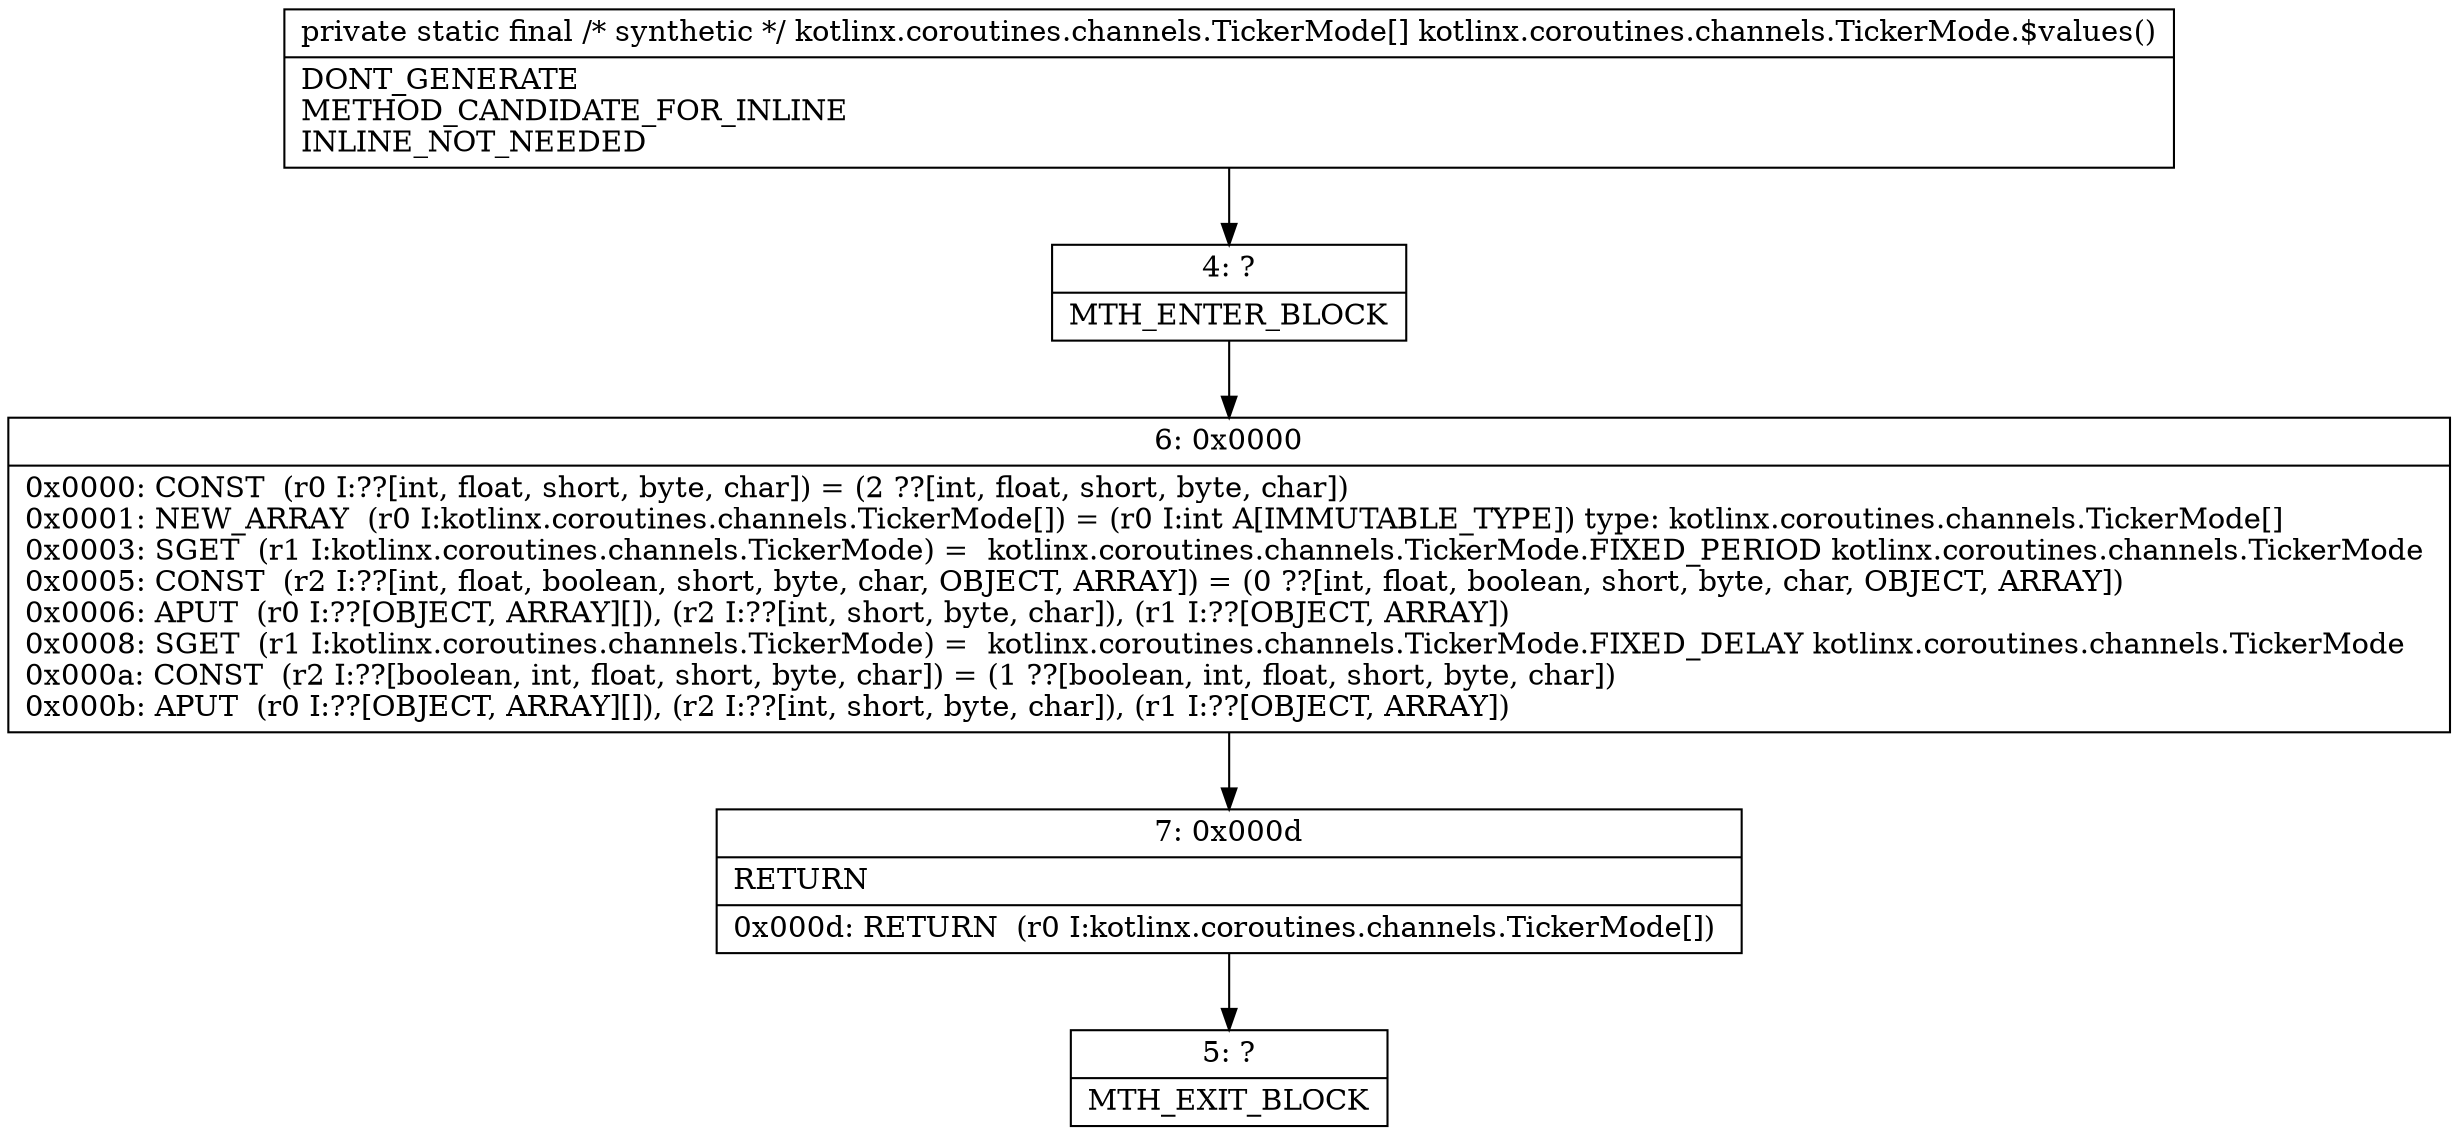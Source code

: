 digraph "CFG forkotlinx.coroutines.channels.TickerMode.$values()[Lkotlinx\/coroutines\/channels\/TickerMode;" {
Node_4 [shape=record,label="{4\:\ ?|MTH_ENTER_BLOCK\l}"];
Node_6 [shape=record,label="{6\:\ 0x0000|0x0000: CONST  (r0 I:??[int, float, short, byte, char]) = (2 ??[int, float, short, byte, char]) \l0x0001: NEW_ARRAY  (r0 I:kotlinx.coroutines.channels.TickerMode[]) = (r0 I:int A[IMMUTABLE_TYPE]) type: kotlinx.coroutines.channels.TickerMode[] \l0x0003: SGET  (r1 I:kotlinx.coroutines.channels.TickerMode) =  kotlinx.coroutines.channels.TickerMode.FIXED_PERIOD kotlinx.coroutines.channels.TickerMode \l0x0005: CONST  (r2 I:??[int, float, boolean, short, byte, char, OBJECT, ARRAY]) = (0 ??[int, float, boolean, short, byte, char, OBJECT, ARRAY]) \l0x0006: APUT  (r0 I:??[OBJECT, ARRAY][]), (r2 I:??[int, short, byte, char]), (r1 I:??[OBJECT, ARRAY]) \l0x0008: SGET  (r1 I:kotlinx.coroutines.channels.TickerMode) =  kotlinx.coroutines.channels.TickerMode.FIXED_DELAY kotlinx.coroutines.channels.TickerMode \l0x000a: CONST  (r2 I:??[boolean, int, float, short, byte, char]) = (1 ??[boolean, int, float, short, byte, char]) \l0x000b: APUT  (r0 I:??[OBJECT, ARRAY][]), (r2 I:??[int, short, byte, char]), (r1 I:??[OBJECT, ARRAY]) \l}"];
Node_7 [shape=record,label="{7\:\ 0x000d|RETURN\l|0x000d: RETURN  (r0 I:kotlinx.coroutines.channels.TickerMode[]) \l}"];
Node_5 [shape=record,label="{5\:\ ?|MTH_EXIT_BLOCK\l}"];
MethodNode[shape=record,label="{private static final \/* synthetic *\/ kotlinx.coroutines.channels.TickerMode[] kotlinx.coroutines.channels.TickerMode.$values()  | DONT_GENERATE\lMETHOD_CANDIDATE_FOR_INLINE\lINLINE_NOT_NEEDED\l}"];
MethodNode -> Node_4;Node_4 -> Node_6;
Node_6 -> Node_7;
Node_7 -> Node_5;
}

